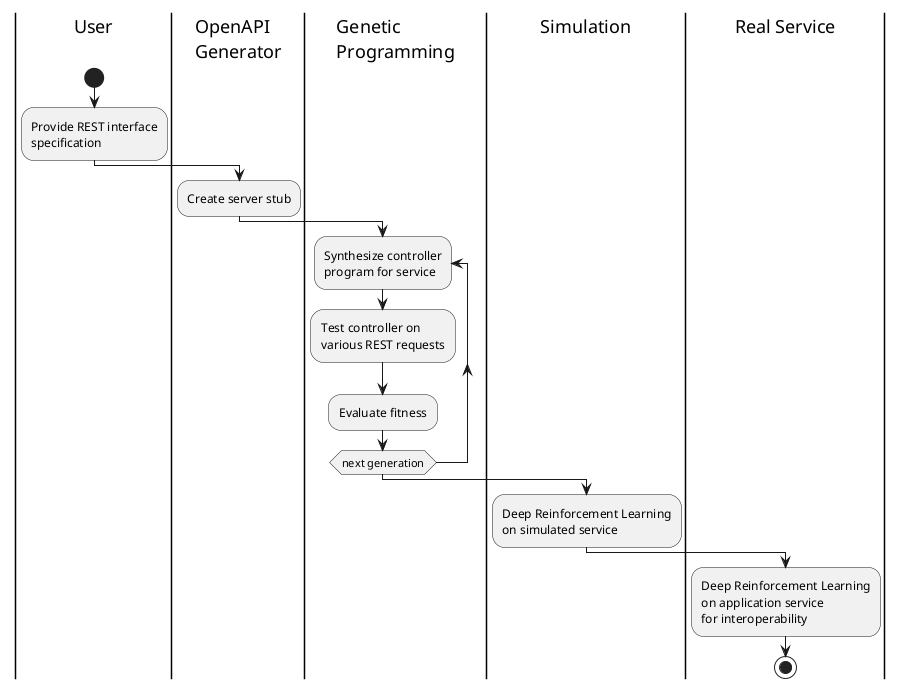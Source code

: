 @startuml
skinparam monochrome true
skinparam componentStyle uml2

| User |
start
:Provide REST interface
specification;

|OpenAPI\nGenerator|
:Create server stub;

|Genetic\nProgramming|

repeat :Synthesize controller\nprogram for service;

:Test controller on 
various REST requests; 

:Evaluate fitness;

repeat while (next generation)

| Simulation |

:Deep Reinforcement Learning 
on simulated service;

| Real Service |

:Deep Reinforcement Learning 
on application service 
for interoperability;

stop
@enduml